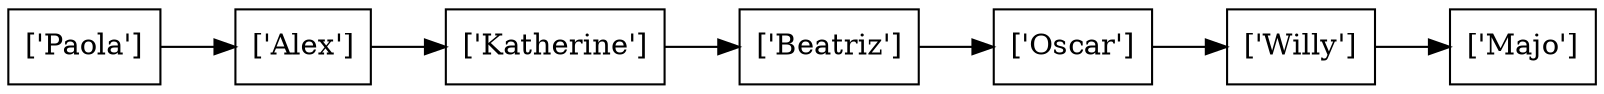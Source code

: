 digraph firstGraph{
node [shape = record];
rankdir=LR;
node0 [label=" ['Paola'] "];
node0 -> node1;
node1 [label=" ['Alex'] "];
node1 -> node2;
node2 [label=" ['Katherine'] "];
node2 -> node3;
node3 [label=" ['Beatriz'] "];
node3 -> node4;
node4 [label=" ['Oscar'] "];
node4 -> node5;
node5 [label=" ['Willy'] "];
node5 -> node6;
node6 [label=" ['Majo'] "];
}